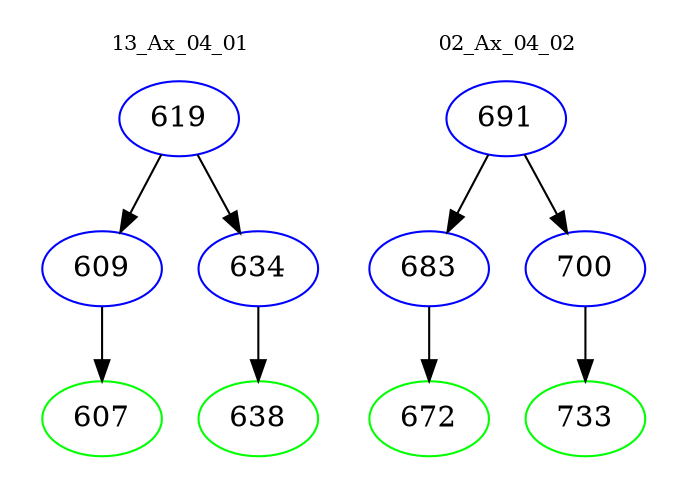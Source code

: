 digraph{
subgraph cluster_0 {
color = white
label = "13_Ax_04_01";
fontsize=10;
T0_619 [label="619", color="blue"]
T0_619 -> T0_609 [color="black"]
T0_609 [label="609", color="blue"]
T0_609 -> T0_607 [color="black"]
T0_607 [label="607", color="green"]
T0_619 -> T0_634 [color="black"]
T0_634 [label="634", color="blue"]
T0_634 -> T0_638 [color="black"]
T0_638 [label="638", color="green"]
}
subgraph cluster_1 {
color = white
label = "02_Ax_04_02";
fontsize=10;
T1_691 [label="691", color="blue"]
T1_691 -> T1_683 [color="black"]
T1_683 [label="683", color="blue"]
T1_683 -> T1_672 [color="black"]
T1_672 [label="672", color="green"]
T1_691 -> T1_700 [color="black"]
T1_700 [label="700", color="blue"]
T1_700 -> T1_733 [color="black"]
T1_733 [label="733", color="green"]
}
}
